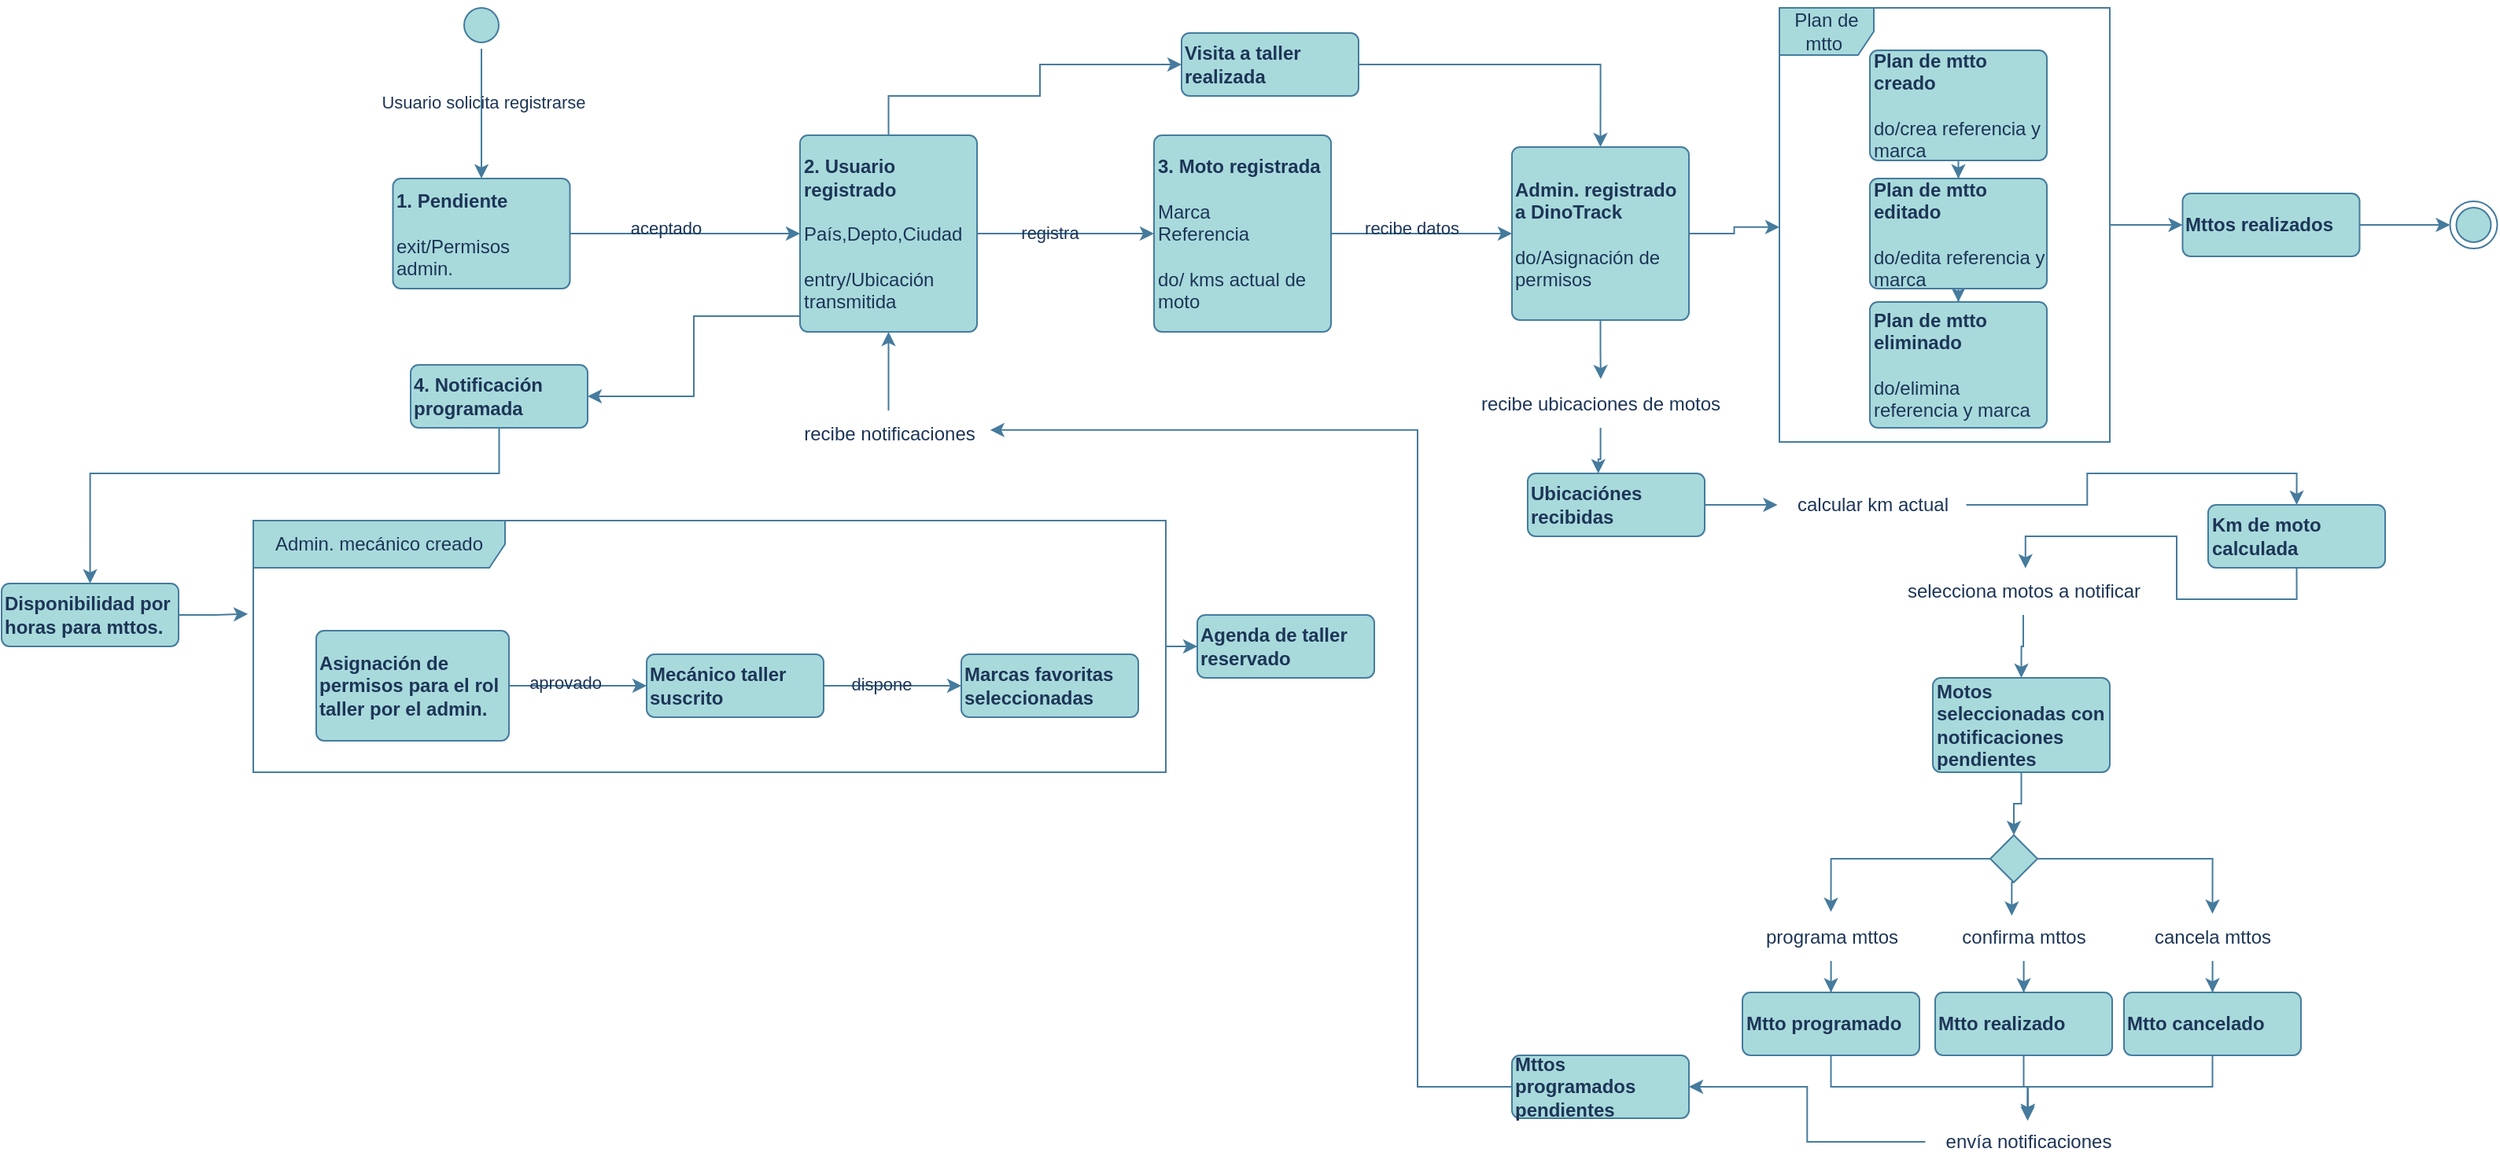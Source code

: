 <mxfile version="22.0.0" type="github">
  <diagram name="Page-1" id="2YBvvXClWsGukQMizWep">
    <mxGraphModel dx="2950" dy="1148" grid="1" gridSize="10" guides="1" tooltips="1" connect="1" arrows="1" fold="1" page="1" pageScale="1" pageWidth="850" pageHeight="1100" math="0" shadow="0">
      <root>
        <mxCell id="0" />
        <mxCell id="1" parent="0" />
        <mxCell id="9uB-aW_XzF6aLIXHZRKK-7" style="edgeStyle=orthogonalEdgeStyle;rounded=0;orthogonalLoop=1;jettySize=auto;html=1;entryX=0.5;entryY=0;entryDx=0;entryDy=0;labelBackgroundColor=none;strokeColor=#457B9D;fontColor=default;" parent="1" source="9uB-aW_XzF6aLIXHZRKK-2" target="9uB-aW_XzF6aLIXHZRKK-16" edge="1">
          <mxGeometry relative="1" as="geometry">
            <mxPoint x="125" y="190" as="targetPoint" />
          </mxGeometry>
        </mxCell>
        <mxCell id="9uB-aW_XzF6aLIXHZRKK-9" value="Usuario solicita registrarse" style="edgeLabel;html=1;align=center;verticalAlign=middle;resizable=0;points=[];labelBackgroundColor=none;fontColor=#1D3557;" parent="9uB-aW_XzF6aLIXHZRKK-7" vertex="1" connectable="0">
          <mxGeometry x="-0.173" y="1" relative="1" as="geometry">
            <mxPoint as="offset" />
          </mxGeometry>
        </mxCell>
        <mxCell id="9uB-aW_XzF6aLIXHZRKK-2" value="" style="ellipse;html=1;shape=startState;fillColor=#A8DADC;strokeColor=#457B9D;labelBackgroundColor=none;fontColor=#1D3557;" parent="1" vertex="1">
          <mxGeometry x="110" y="50" width="30" height="30" as="geometry" />
        </mxCell>
        <mxCell id="9uB-aW_XzF6aLIXHZRKK-18" style="edgeStyle=orthogonalEdgeStyle;rounded=0;orthogonalLoop=1;jettySize=auto;html=1;entryX=0;entryY=0.5;entryDx=0;entryDy=0;labelBackgroundColor=none;strokeColor=#457B9D;fontColor=default;" parent="1" source="9uB-aW_XzF6aLIXHZRKK-16" target="9uB-aW_XzF6aLIXHZRKK-19" edge="1">
          <mxGeometry relative="1" as="geometry">
            <mxPoint x="230" y="200" as="targetPoint" />
          </mxGeometry>
        </mxCell>
        <mxCell id="9uB-aW_XzF6aLIXHZRKK-85" value="aceptado" style="edgeLabel;html=1;align=center;verticalAlign=middle;resizable=0;points=[];labelBackgroundColor=none;fontColor=#1D3557;" parent="9uB-aW_XzF6aLIXHZRKK-18" vertex="1" connectable="0">
          <mxGeometry x="-0.176" y="4" relative="1" as="geometry">
            <mxPoint as="offset" />
          </mxGeometry>
        </mxCell>
        <mxCell id="9uB-aW_XzF6aLIXHZRKK-16" value="&lt;b&gt;1. Pendiente&lt;br&gt;&lt;br&gt;&lt;/b&gt;exit/Permisos admin." style="html=1;align=left;verticalAlign=middle;rounded=1;absoluteArcSize=1;arcSize=10;dashed=0;whiteSpace=wrap;labelBackgroundColor=none;fillColor=#A8DADC;strokeColor=#457B9D;fontColor=#1D3557;" parent="1" vertex="1">
          <mxGeometry x="68.75" y="162.5" width="112.5" height="70" as="geometry" />
        </mxCell>
        <mxCell id="9uB-aW_XzF6aLIXHZRKK-21" style="edgeStyle=orthogonalEdgeStyle;rounded=0;orthogonalLoop=1;jettySize=auto;html=1;entryX=0;entryY=0.5;entryDx=0;entryDy=0;labelBackgroundColor=none;strokeColor=#457B9D;fontColor=default;" parent="1" source="9uB-aW_XzF6aLIXHZRKK-19" target="9uB-aW_XzF6aLIXHZRKK-20" edge="1">
          <mxGeometry relative="1" as="geometry" />
        </mxCell>
        <mxCell id="9uB-aW_XzF6aLIXHZRKK-86" value="registra" style="edgeLabel;html=1;align=center;verticalAlign=middle;resizable=0;points=[];labelBackgroundColor=none;fontColor=#1D3557;" parent="9uB-aW_XzF6aLIXHZRKK-21" vertex="1" connectable="0">
          <mxGeometry x="-0.18" y="1" relative="1" as="geometry">
            <mxPoint as="offset" />
          </mxGeometry>
        </mxCell>
        <mxCell id="9uB-aW_XzF6aLIXHZRKK-256" style="edgeStyle=orthogonalEdgeStyle;rounded=0;orthogonalLoop=1;jettySize=auto;html=1;entryX=1;entryY=0.5;entryDx=0;entryDy=0;labelBackgroundColor=none;strokeColor=#457B9D;fontColor=default;" parent="1" source="9uB-aW_XzF6aLIXHZRKK-19" target="9uB-aW_XzF6aLIXHZRKK-30" edge="1">
          <mxGeometry relative="1" as="geometry">
            <Array as="points">
              <mxPoint x="260" y="250" />
              <mxPoint x="260" y="301" />
            </Array>
          </mxGeometry>
        </mxCell>
        <mxCell id="9uB-aW_XzF6aLIXHZRKK-261" style="edgeStyle=orthogonalEdgeStyle;rounded=0;orthogonalLoop=1;jettySize=auto;html=1;entryX=0;entryY=0.5;entryDx=0;entryDy=0;labelBackgroundColor=none;strokeColor=#457B9D;fontColor=default;" parent="1" source="9uB-aW_XzF6aLIXHZRKK-19" target="9uB-aW_XzF6aLIXHZRKK-44" edge="1">
          <mxGeometry relative="1" as="geometry">
            <Array as="points">
              <mxPoint x="384" y="110" />
              <mxPoint x="480" y="110" />
              <mxPoint x="480" y="90" />
            </Array>
          </mxGeometry>
        </mxCell>
        <mxCell id="9uB-aW_XzF6aLIXHZRKK-19" value="&lt;b&gt;2. Usuario registrado&lt;/b&gt;&lt;br&gt;&lt;br&gt;País,Depto,Ciudad&lt;br&gt;&lt;br&gt;entry/Ubicación transmitida&lt;b&gt;&lt;br&gt;&lt;/b&gt;" style="html=1;align=left;verticalAlign=middle;rounded=1;absoluteArcSize=1;arcSize=10;dashed=0;whiteSpace=wrap;labelBackgroundColor=none;fillColor=#A8DADC;strokeColor=#457B9D;fontColor=#1D3557;" parent="1" vertex="1">
          <mxGeometry x="327.5" y="135" width="112.5" height="125" as="geometry" />
        </mxCell>
        <mxCell id="9uB-aW_XzF6aLIXHZRKK-210" style="edgeStyle=orthogonalEdgeStyle;rounded=0;orthogonalLoop=1;jettySize=auto;html=1;entryX=0;entryY=0.5;entryDx=0;entryDy=0;labelBackgroundColor=none;strokeColor=#457B9D;fontColor=default;" parent="1" source="9uB-aW_XzF6aLIXHZRKK-20" target="9uB-aW_XzF6aLIXHZRKK-48" edge="1">
          <mxGeometry relative="1" as="geometry" />
        </mxCell>
        <mxCell id="9uB-aW_XzF6aLIXHZRKK-211" value="recibe datos" style="edgeLabel;html=1;align=center;verticalAlign=middle;resizable=0;points=[];labelBackgroundColor=none;fontColor=#1D3557;" parent="9uB-aW_XzF6aLIXHZRKK-210" vertex="1" connectable="0">
          <mxGeometry x="-0.123" y="4" relative="1" as="geometry">
            <mxPoint as="offset" />
          </mxGeometry>
        </mxCell>
        <mxCell id="9uB-aW_XzF6aLIXHZRKK-20" value="&lt;b&gt;3. Moto registrada&lt;br&gt;&lt;/b&gt;&lt;br&gt;Marca&lt;br&gt;Referencia&lt;br&gt;&lt;br&gt;do/ kms actual de moto" style="html=1;align=left;verticalAlign=middle;rounded=1;absoluteArcSize=1;arcSize=10;dashed=0;whiteSpace=wrap;labelBackgroundColor=none;fillColor=#A8DADC;strokeColor=#457B9D;fontColor=#1D3557;" parent="1" vertex="1">
          <mxGeometry x="552.5" y="135" width="112.5" height="125" as="geometry" />
        </mxCell>
        <mxCell id="9uB-aW_XzF6aLIXHZRKK-257" style="edgeStyle=orthogonalEdgeStyle;rounded=0;orthogonalLoop=1;jettySize=auto;html=1;entryX=0.5;entryY=0;entryDx=0;entryDy=0;labelBackgroundColor=none;strokeColor=#457B9D;fontColor=default;" parent="1" source="9uB-aW_XzF6aLIXHZRKK-30" target="9uB-aW_XzF6aLIXHZRKK-76" edge="1">
          <mxGeometry relative="1" as="geometry">
            <Array as="points">
              <mxPoint x="136" y="350" />
              <mxPoint x="-124" y="350" />
            </Array>
          </mxGeometry>
        </mxCell>
        <mxCell id="9uB-aW_XzF6aLIXHZRKK-30" value="&lt;b&gt;4. Notificación&amp;nbsp;&lt;br&gt;programada&lt;br&gt;&lt;/b&gt;" style="html=1;align=left;verticalAlign=middle;rounded=1;absoluteArcSize=1;arcSize=10;dashed=0;whiteSpace=wrap;labelBackgroundColor=none;fillColor=#A8DADC;strokeColor=#457B9D;fontColor=#1D3557;" parent="1" vertex="1">
          <mxGeometry x="80" y="281" width="112.5" height="40" as="geometry" />
        </mxCell>
        <mxCell id="9uB-aW_XzF6aLIXHZRKK-247" style="edgeStyle=orthogonalEdgeStyle;rounded=0;orthogonalLoop=1;jettySize=auto;html=1;labelBackgroundColor=none;strokeColor=#457B9D;fontColor=default;" parent="1" source="9uB-aW_XzF6aLIXHZRKK-35" target="9uB-aW_XzF6aLIXHZRKK-73" edge="1">
          <mxGeometry relative="1" as="geometry">
            <Array as="points">
              <mxPoint x="983" y="740" />
              <mxPoint x="1108" y="740" />
            </Array>
          </mxGeometry>
        </mxCell>
        <mxCell id="9uB-aW_XzF6aLIXHZRKK-35" value="&lt;b&gt;Mtto programado&lt;br&gt;&lt;/b&gt;" style="html=1;align=left;verticalAlign=middle;rounded=1;absoluteArcSize=1;arcSize=10;dashed=0;whiteSpace=wrap;labelBackgroundColor=none;fillColor=#A8DADC;strokeColor=#457B9D;fontColor=#1D3557;" parent="1" vertex="1">
          <mxGeometry x="926.5" y="680" width="112.5" height="40" as="geometry" />
        </mxCell>
        <mxCell id="9uB-aW_XzF6aLIXHZRKK-250" style="edgeStyle=orthogonalEdgeStyle;rounded=0;orthogonalLoop=1;jettySize=auto;html=1;entryX=0.5;entryY=1;entryDx=0;entryDy=0;labelBackgroundColor=none;strokeColor=#457B9D;fontColor=default;" parent="1" source="9uB-aW_XzF6aLIXHZRKK-37" target="9uB-aW_XzF6aLIXHZRKK-19" edge="1">
          <mxGeometry relative="1" as="geometry" />
        </mxCell>
        <mxCell id="9uB-aW_XzF6aLIXHZRKK-37" value="recibe notificaciones" style="text;html=1;align=center;verticalAlign=middle;resizable=0;points=[];autosize=1;strokeColor=none;fillColor=none;labelBackgroundColor=none;fontColor=#1D3557;" parent="1" vertex="1">
          <mxGeometry x="318.75" y="310" width="130" height="30" as="geometry" />
        </mxCell>
        <mxCell id="9uB-aW_XzF6aLIXHZRKK-244" style="edgeStyle=orthogonalEdgeStyle;rounded=0;orthogonalLoop=1;jettySize=auto;html=1;entryX=0.5;entryY=0;entryDx=0;entryDy=0;labelBackgroundColor=none;strokeColor=#457B9D;fontColor=default;" parent="1" source="9uB-aW_XzF6aLIXHZRKK-39" target="9uB-aW_XzF6aLIXHZRKK-35" edge="1">
          <mxGeometry relative="1" as="geometry" />
        </mxCell>
        <mxCell id="9uB-aW_XzF6aLIXHZRKK-39" value="programa mttos" style="text;html=1;align=center;verticalAlign=middle;resizable=0;points=[];autosize=1;strokeColor=none;fillColor=none;labelBackgroundColor=none;fontColor=#1D3557;" parent="1" vertex="1">
          <mxGeometry x="927.75" y="630" width="110" height="30" as="geometry" />
        </mxCell>
        <mxCell id="9uB-aW_XzF6aLIXHZRKK-40" value="&lt;b&gt;Agenda de taller reservado&lt;br&gt;&lt;/b&gt;" style="html=1;align=left;verticalAlign=middle;rounded=1;absoluteArcSize=1;arcSize=10;dashed=0;whiteSpace=wrap;labelBackgroundColor=none;fillColor=#A8DADC;strokeColor=#457B9D;fontColor=#1D3557;" parent="1" vertex="1">
          <mxGeometry x="580" y="440" width="112.5" height="40" as="geometry" />
        </mxCell>
        <mxCell id="9uB-aW_XzF6aLIXHZRKK-242" style="edgeStyle=orthogonalEdgeStyle;rounded=0;orthogonalLoop=1;jettySize=auto;html=1;entryX=0.5;entryY=0;entryDx=0;entryDy=0;labelBackgroundColor=none;strokeColor=#457B9D;fontColor=default;" parent="1" source="9uB-aW_XzF6aLIXHZRKK-41" target="9uB-aW_XzF6aLIXHZRKK-42" edge="1">
          <mxGeometry relative="1" as="geometry" />
        </mxCell>
        <mxCell id="9uB-aW_XzF6aLIXHZRKK-41" value="confirma mttos" style="text;html=1;align=center;verticalAlign=middle;resizable=0;points=[];autosize=1;strokeColor=none;fillColor=none;labelBackgroundColor=none;fontColor=#1D3557;" parent="1" vertex="1">
          <mxGeometry x="1055.25" y="630" width="100" height="30" as="geometry" />
        </mxCell>
        <mxCell id="9uB-aW_XzF6aLIXHZRKK-42" value="&lt;b&gt;Mtto realizado&lt;br&gt;&lt;/b&gt;" style="html=1;align=left;verticalAlign=middle;rounded=1;absoluteArcSize=1;arcSize=10;dashed=0;whiteSpace=wrap;labelBackgroundColor=none;fillColor=#A8DADC;strokeColor=#457B9D;fontColor=#1D3557;" parent="1" vertex="1">
          <mxGeometry x="1049" y="680" width="112.5" height="40" as="geometry" />
        </mxCell>
        <mxCell id="9uB-aW_XzF6aLIXHZRKK-262" style="edgeStyle=orthogonalEdgeStyle;rounded=0;orthogonalLoop=1;jettySize=auto;html=1;entryX=0.5;entryY=0;entryDx=0;entryDy=0;labelBackgroundColor=none;strokeColor=#457B9D;fontColor=default;" parent="1" source="9uB-aW_XzF6aLIXHZRKK-44" target="9uB-aW_XzF6aLIXHZRKK-48" edge="1">
          <mxGeometry relative="1" as="geometry" />
        </mxCell>
        <mxCell id="9uB-aW_XzF6aLIXHZRKK-44" value="&lt;b&gt;Visita a taller realizada&lt;br&gt;&lt;/b&gt;" style="html=1;align=left;verticalAlign=middle;rounded=1;absoluteArcSize=1;arcSize=10;dashed=0;whiteSpace=wrap;labelBackgroundColor=none;fillColor=#A8DADC;strokeColor=#457B9D;fontColor=#1D3557;" parent="1" vertex="1">
          <mxGeometry x="570" y="70" width="112.5" height="40" as="geometry" />
        </mxCell>
        <mxCell id="9uB-aW_XzF6aLIXHZRKK-240" style="edgeStyle=orthogonalEdgeStyle;rounded=0;orthogonalLoop=1;jettySize=auto;html=1;entryX=0.5;entryY=0;entryDx=0;entryDy=0;labelBackgroundColor=none;strokeColor=#457B9D;fontColor=default;" parent="1" source="9uB-aW_XzF6aLIXHZRKK-45" target="9uB-aW_XzF6aLIXHZRKK-46" edge="1">
          <mxGeometry relative="1" as="geometry" />
        </mxCell>
        <mxCell id="9uB-aW_XzF6aLIXHZRKK-45" value="cancela mttos" style="text;html=1;align=center;verticalAlign=middle;resizable=0;points=[];autosize=1;strokeColor=none;fillColor=none;labelBackgroundColor=none;fontColor=#1D3557;" parent="1" vertex="1">
          <mxGeometry x="1175.25" y="630" width="100" height="30" as="geometry" />
        </mxCell>
        <mxCell id="9uB-aW_XzF6aLIXHZRKK-46" value="&lt;b&gt;Mtto cancelado&lt;br&gt;&lt;/b&gt;" style="html=1;align=left;verticalAlign=middle;rounded=1;absoluteArcSize=1;arcSize=10;dashed=0;whiteSpace=wrap;labelBackgroundColor=none;fillColor=#A8DADC;strokeColor=#457B9D;fontColor=#1D3557;" parent="1" vertex="1">
          <mxGeometry x="1169" y="680" width="112.5" height="40" as="geometry" />
        </mxCell>
        <mxCell id="9uB-aW_XzF6aLIXHZRKK-48" value="&lt;b&gt;Admin. registrado a DinoTrack&lt;/b&gt;&lt;br&gt;&lt;br&gt;do/Asignación de permisos&amp;nbsp;" style="html=1;align=left;verticalAlign=middle;rounded=1;absoluteArcSize=1;arcSize=10;dashed=0;whiteSpace=wrap;labelBackgroundColor=none;fillColor=#A8DADC;strokeColor=#457B9D;fontColor=#1D3557;" parent="1" vertex="1">
          <mxGeometry x="780" y="142.5" width="112.5" height="110" as="geometry" />
        </mxCell>
        <mxCell id="9uB-aW_XzF6aLIXHZRKK-224" style="edgeStyle=orthogonalEdgeStyle;rounded=0;orthogonalLoop=1;jettySize=auto;html=1;labelBackgroundColor=none;strokeColor=#457B9D;fontColor=default;" parent="1" source="9uB-aW_XzF6aLIXHZRKK-59" target="9uB-aW_XzF6aLIXHZRKK-60" edge="1">
          <mxGeometry relative="1" as="geometry" />
        </mxCell>
        <mxCell id="9uB-aW_XzF6aLIXHZRKK-59" value="&lt;b&gt;Plan de mtto creado&lt;/b&gt;&lt;br&gt;&lt;br&gt;do/crea referencia y marca" style="html=1;align=left;verticalAlign=middle;rounded=1;absoluteArcSize=1;arcSize=10;dashed=0;whiteSpace=wrap;labelBackgroundColor=none;fillColor=#A8DADC;strokeColor=#457B9D;fontColor=#1D3557;" parent="1" vertex="1">
          <mxGeometry x="1007.5" y="81" width="112.5" height="70" as="geometry" />
        </mxCell>
        <mxCell id="9uB-aW_XzF6aLIXHZRKK-225" style="edgeStyle=orthogonalEdgeStyle;rounded=0;orthogonalLoop=1;jettySize=auto;html=1;labelBackgroundColor=none;strokeColor=#457B9D;fontColor=default;" parent="1" source="9uB-aW_XzF6aLIXHZRKK-60" target="9uB-aW_XzF6aLIXHZRKK-61" edge="1">
          <mxGeometry relative="1" as="geometry" />
        </mxCell>
        <mxCell id="9uB-aW_XzF6aLIXHZRKK-60" value="&lt;b&gt;Plan de mtto editado&lt;/b&gt;&lt;br&gt;&lt;br&gt;do/edita referencia y marca" style="html=1;align=left;verticalAlign=middle;rounded=1;absoluteArcSize=1;arcSize=10;dashed=0;whiteSpace=wrap;labelBackgroundColor=none;fillColor=#A8DADC;strokeColor=#457B9D;fontColor=#1D3557;" parent="1" vertex="1">
          <mxGeometry x="1007.5" y="162.5" width="112.5" height="70" as="geometry" />
        </mxCell>
        <mxCell id="9uB-aW_XzF6aLIXHZRKK-61" value="&lt;b&gt;Plan de mtto eliminado&lt;/b&gt;&lt;br&gt;&lt;br&gt;do/elimina referencia y marca" style="html=1;align=left;verticalAlign=middle;rounded=1;absoluteArcSize=1;arcSize=10;dashed=0;whiteSpace=wrap;labelBackgroundColor=none;fillColor=#A8DADC;strokeColor=#457B9D;fontColor=#1D3557;" parent="1" vertex="1">
          <mxGeometry x="1007.5" y="241" width="112.5" height="80" as="geometry" />
        </mxCell>
        <mxCell id="9uB-aW_XzF6aLIXHZRKK-233" style="edgeStyle=orthogonalEdgeStyle;rounded=0;orthogonalLoop=1;jettySize=auto;html=1;entryX=0.5;entryY=0;entryDx=0;entryDy=0;labelBackgroundColor=none;strokeColor=#457B9D;fontColor=default;" parent="1" source="9uB-aW_XzF6aLIXHZRKK-62" target="9uB-aW_XzF6aLIXHZRKK-63" edge="1">
          <mxGeometry relative="1" as="geometry" />
        </mxCell>
        <mxCell id="9uB-aW_XzF6aLIXHZRKK-62" value="calcular km actual" style="text;html=1;align=center;verticalAlign=middle;resizable=0;points=[];autosize=1;strokeColor=none;fillColor=none;labelBackgroundColor=none;fontColor=#1D3557;" parent="1" vertex="1">
          <mxGeometry x="948.75" y="355" width="120" height="30" as="geometry" />
        </mxCell>
        <mxCell id="9uB-aW_XzF6aLIXHZRKK-63" value="&lt;b&gt;Km de moto calculada&lt;br&gt;&lt;/b&gt;" style="html=1;align=left;verticalAlign=middle;rounded=1;absoluteArcSize=1;arcSize=10;dashed=0;whiteSpace=wrap;labelBackgroundColor=none;fillColor=#A8DADC;strokeColor=#457B9D;fontColor=#1D3557;" parent="1" vertex="1">
          <mxGeometry x="1222.5" y="370" width="112.5" height="40" as="geometry" />
        </mxCell>
        <mxCell id="9uB-aW_XzF6aLIXHZRKK-232" style="edgeStyle=orthogonalEdgeStyle;rounded=0;orthogonalLoop=1;jettySize=auto;html=1;labelBackgroundColor=none;strokeColor=#457B9D;fontColor=default;" parent="1" source="9uB-aW_XzF6aLIXHZRKK-65" target="9uB-aW_XzF6aLIXHZRKK-62" edge="1">
          <mxGeometry relative="1" as="geometry" />
        </mxCell>
        <mxCell id="9uB-aW_XzF6aLIXHZRKK-65" value="&lt;b&gt;Ubicaciónes recibidas&lt;br&gt;&lt;/b&gt;" style="html=1;align=left;verticalAlign=middle;rounded=1;absoluteArcSize=1;arcSize=10;dashed=0;whiteSpace=wrap;labelBackgroundColor=none;fillColor=#A8DADC;strokeColor=#457B9D;fontColor=#1D3557;" parent="1" vertex="1">
          <mxGeometry x="790" y="350" width="112.5" height="40" as="geometry" />
        </mxCell>
        <mxCell id="9uB-aW_XzF6aLIXHZRKK-238" style="edgeStyle=orthogonalEdgeStyle;rounded=0;orthogonalLoop=1;jettySize=auto;html=1;entryX=0.5;entryY=0;entryDx=0;entryDy=0;labelBackgroundColor=none;strokeColor=#457B9D;fontColor=default;" parent="1" source="9uB-aW_XzF6aLIXHZRKK-66" target="9uB-aW_XzF6aLIXHZRKK-237" edge="1">
          <mxGeometry relative="1" as="geometry" />
        </mxCell>
        <mxCell id="9uB-aW_XzF6aLIXHZRKK-66" value="&lt;b&gt;Motos seleccionadas con notificaciones pendientes&lt;br&gt;&lt;/b&gt;" style="html=1;align=left;verticalAlign=middle;rounded=1;absoluteArcSize=1;arcSize=10;dashed=0;whiteSpace=wrap;labelBackgroundColor=none;fillColor=#A8DADC;strokeColor=#457B9D;fontColor=#1D3557;" parent="1" vertex="1">
          <mxGeometry x="1047.5" y="480" width="112.5" height="60" as="geometry" />
        </mxCell>
        <mxCell id="9uB-aW_XzF6aLIXHZRKK-68" value="&lt;b&gt;Mttos programados pendientes&lt;br&gt;&lt;/b&gt;" style="html=1;align=left;verticalAlign=middle;rounded=1;absoluteArcSize=1;arcSize=10;dashed=0;whiteSpace=wrap;labelBackgroundColor=none;fillColor=#A8DADC;strokeColor=#457B9D;fontColor=#1D3557;" parent="1" vertex="1">
          <mxGeometry x="780" y="720" width="112.5" height="40" as="geometry" />
        </mxCell>
        <mxCell id="9uB-aW_XzF6aLIXHZRKK-236" style="edgeStyle=orthogonalEdgeStyle;rounded=0;orthogonalLoop=1;jettySize=auto;html=1;entryX=0.5;entryY=0;entryDx=0;entryDy=0;labelBackgroundColor=none;strokeColor=#457B9D;fontColor=default;" parent="1" source="9uB-aW_XzF6aLIXHZRKK-69" target="9uB-aW_XzF6aLIXHZRKK-66" edge="1">
          <mxGeometry relative="1" as="geometry" />
        </mxCell>
        <mxCell id="9uB-aW_XzF6aLIXHZRKK-69" value="selecciona motos a notificar" style="text;html=1;align=center;verticalAlign=middle;resizable=0;points=[];autosize=1;strokeColor=none;fillColor=none;labelBackgroundColor=none;fontColor=#1D3557;" parent="1" vertex="1">
          <mxGeometry x="1020" y="410" width="170" height="30" as="geometry" />
        </mxCell>
        <mxCell id="9uB-aW_XzF6aLIXHZRKK-72" value="recibe ubicaciones de motos" style="text;html=1;align=center;verticalAlign=middle;resizable=0;points=[];autosize=1;strokeColor=none;fillColor=none;labelBackgroundColor=none;fontColor=#1D3557;" parent="1" vertex="1">
          <mxGeometry x="746.25" y="291" width="180" height="30" as="geometry" />
        </mxCell>
        <mxCell id="9uB-aW_XzF6aLIXHZRKK-248" value="" style="edgeStyle=orthogonalEdgeStyle;rounded=0;orthogonalLoop=1;jettySize=auto;html=1;labelBackgroundColor=none;strokeColor=#457B9D;fontColor=default;" parent="1" source="9uB-aW_XzF6aLIXHZRKK-73" target="9uB-aW_XzF6aLIXHZRKK-68" edge="1">
          <mxGeometry relative="1" as="geometry" />
        </mxCell>
        <mxCell id="9uB-aW_XzF6aLIXHZRKK-73" value="envía notificaciones" style="text;html=1;align=center;verticalAlign=middle;resizable=0;points=[];autosize=1;strokeColor=none;fillColor=none;labelBackgroundColor=none;fontColor=#1D3557;" parent="1" vertex="1">
          <mxGeometry x="1042.75" y="760" width="130" height="30" as="geometry" />
        </mxCell>
        <mxCell id="9uB-aW_XzF6aLIXHZRKK-76" value="&lt;b&gt;Disponibilidad por horas para mttos.&lt;br&gt;&lt;/b&gt;" style="html=1;align=left;verticalAlign=middle;rounded=1;absoluteArcSize=1;arcSize=10;dashed=0;whiteSpace=wrap;labelBackgroundColor=none;fillColor=#A8DADC;strokeColor=#457B9D;fontColor=#1D3557;" parent="1" vertex="1">
          <mxGeometry x="-180" y="420" width="112.5" height="40" as="geometry" />
        </mxCell>
        <mxCell id="9uB-aW_XzF6aLIXHZRKK-79" style="edgeStyle=orthogonalEdgeStyle;rounded=0;orthogonalLoop=1;jettySize=auto;html=1;entryX=0;entryY=0.5;entryDx=0;entryDy=0;labelBackgroundColor=none;strokeColor=#457B9D;fontColor=default;" parent="1" source="9uB-aW_XzF6aLIXHZRKK-77" target="9uB-aW_XzF6aLIXHZRKK-78" edge="1">
          <mxGeometry relative="1" as="geometry" />
        </mxCell>
        <mxCell id="9uB-aW_XzF6aLIXHZRKK-77" value="&lt;b&gt;Mttos realizados&lt;br&gt;&lt;/b&gt;" style="html=1;align=left;verticalAlign=middle;rounded=1;absoluteArcSize=1;arcSize=10;dashed=0;whiteSpace=wrap;labelBackgroundColor=none;fillColor=#A8DADC;strokeColor=#457B9D;fontColor=#1D3557;" parent="1" vertex="1">
          <mxGeometry x="1206.25" y="172" width="112.5" height="40" as="geometry" />
        </mxCell>
        <mxCell id="9uB-aW_XzF6aLIXHZRKK-78" value="" style="ellipse;html=1;shape=endState;fillColor=#A8DADC;strokeColor=#457B9D;labelBackgroundColor=none;fontColor=#1D3557;" parent="1" vertex="1">
          <mxGeometry x="1376.25" y="177" width="30" height="30" as="geometry" />
        </mxCell>
        <mxCell id="9uB-aW_XzF6aLIXHZRKK-106" style="edgeStyle=orthogonalEdgeStyle;rounded=0;orthogonalLoop=1;jettySize=auto;html=1;entryX=0;entryY=0.5;entryDx=0;entryDy=0;labelBackgroundColor=none;strokeColor=#457B9D;fontColor=default;" parent="1" source="9uB-aW_XzF6aLIXHZRKK-92" target="9uB-aW_XzF6aLIXHZRKK-40" edge="1">
          <mxGeometry relative="1" as="geometry" />
        </mxCell>
        <mxCell id="9uB-aW_XzF6aLIXHZRKK-92" value="Admin. mecánico creado" style="shape=umlFrame;whiteSpace=wrap;html=1;pointerEvents=0;recursiveResize=0;container=1;collapsible=0;width=160;labelBackgroundColor=none;fillColor=#A8DADC;strokeColor=#457B9D;fontColor=#1D3557;" parent="1" vertex="1">
          <mxGeometry x="-20" y="380" width="580" height="160" as="geometry" />
        </mxCell>
        <mxCell id="9uB-aW_XzF6aLIXHZRKK-71" value="&lt;b&gt;Mecánico taller suscrito&lt;br&gt;&lt;/b&gt;" style="html=1;align=left;verticalAlign=middle;rounded=1;absoluteArcSize=1;arcSize=10;dashed=0;whiteSpace=wrap;labelBackgroundColor=none;fillColor=#A8DADC;strokeColor=#457B9D;fontColor=#1D3557;" parent="9uB-aW_XzF6aLIXHZRKK-92" vertex="1">
          <mxGeometry x="250" y="85" width="112.5" height="40" as="geometry" />
        </mxCell>
        <mxCell id="9uB-aW_XzF6aLIXHZRKK-89" style="edgeStyle=orthogonalEdgeStyle;rounded=0;orthogonalLoop=1;jettySize=auto;html=1;exitX=1;exitY=0.5;exitDx=0;exitDy=0;entryX=0;entryY=0.5;entryDx=0;entryDy=0;labelBackgroundColor=none;strokeColor=#457B9D;fontColor=default;" parent="9uB-aW_XzF6aLIXHZRKK-92" source="9uB-aW_XzF6aLIXHZRKK-74" target="9uB-aW_XzF6aLIXHZRKK-71" edge="1">
          <mxGeometry relative="1" as="geometry" />
        </mxCell>
        <mxCell id="9uB-aW_XzF6aLIXHZRKK-101" value="aprovado" style="edgeLabel;html=1;align=center;verticalAlign=middle;resizable=0;points=[];labelBackgroundColor=none;fontColor=#1D3557;" parent="9uB-aW_XzF6aLIXHZRKK-89" vertex="1" connectable="0">
          <mxGeometry x="-0.201" y="2" relative="1" as="geometry">
            <mxPoint as="offset" />
          </mxGeometry>
        </mxCell>
        <mxCell id="9uB-aW_XzF6aLIXHZRKK-75" value="&lt;b&gt;Marcas favoritas seleccionadas&lt;br&gt;&lt;/b&gt;" style="html=1;align=left;verticalAlign=middle;rounded=1;absoluteArcSize=1;arcSize=10;dashed=0;whiteSpace=wrap;labelBackgroundColor=none;fillColor=#A8DADC;strokeColor=#457B9D;fontColor=#1D3557;" parent="9uB-aW_XzF6aLIXHZRKK-92" vertex="1">
          <mxGeometry x="450" y="85" width="112.5" height="40" as="geometry" />
        </mxCell>
        <mxCell id="9uB-aW_XzF6aLIXHZRKK-90" style="edgeStyle=orthogonalEdgeStyle;rounded=0;orthogonalLoop=1;jettySize=auto;html=1;entryX=0;entryY=0.5;entryDx=0;entryDy=0;labelBackgroundColor=none;strokeColor=#457B9D;fontColor=default;" parent="9uB-aW_XzF6aLIXHZRKK-92" source="9uB-aW_XzF6aLIXHZRKK-71" target="9uB-aW_XzF6aLIXHZRKK-75" edge="1">
          <mxGeometry relative="1" as="geometry" />
        </mxCell>
        <mxCell id="9uB-aW_XzF6aLIXHZRKK-102" value="dispone" style="edgeLabel;html=1;align=center;verticalAlign=middle;resizable=0;points=[];labelBackgroundColor=none;fontColor=#1D3557;" parent="9uB-aW_XzF6aLIXHZRKK-90" vertex="1" connectable="0">
          <mxGeometry x="-0.17" y="1" relative="1" as="geometry">
            <mxPoint as="offset" />
          </mxGeometry>
        </mxCell>
        <mxCell id="9uB-aW_XzF6aLIXHZRKK-74" value="&lt;b&gt;Asignación de permisos para el rol taller por el admin.&lt;br&gt;&lt;/b&gt;" style="html=1;align=left;verticalAlign=middle;rounded=1;absoluteArcSize=1;arcSize=10;dashed=0;whiteSpace=wrap;labelBackgroundColor=none;fillColor=#A8DADC;strokeColor=#457B9D;fontColor=#1D3557;" parent="9uB-aW_XzF6aLIXHZRKK-92" vertex="1">
          <mxGeometry x="40" y="70" width="122.5" height="70" as="geometry" />
        </mxCell>
        <mxCell id="9uB-aW_XzF6aLIXHZRKK-263" style="edgeStyle=orthogonalEdgeStyle;rounded=0;orthogonalLoop=1;jettySize=auto;html=1;entryX=0;entryY=0.5;entryDx=0;entryDy=0;labelBackgroundColor=none;strokeColor=#457B9D;fontColor=default;" parent="1" source="9uB-aW_XzF6aLIXHZRKK-212" target="9uB-aW_XzF6aLIXHZRKK-77" edge="1">
          <mxGeometry relative="1" as="geometry" />
        </mxCell>
        <mxCell id="9uB-aW_XzF6aLIXHZRKK-212" value="Plan de mtto&amp;nbsp;" style="shape=umlFrame;whiteSpace=wrap;html=1;pointerEvents=0;labelBackgroundColor=none;fillColor=#A8DADC;strokeColor=#457B9D;fontColor=#1D3557;" parent="1" vertex="1">
          <mxGeometry x="950" y="54" width="210" height="276" as="geometry" />
        </mxCell>
        <mxCell id="9uB-aW_XzF6aLIXHZRKK-227" style="edgeStyle=orthogonalEdgeStyle;rounded=0;orthogonalLoop=1;jettySize=auto;html=1;entryX=0;entryY=0.505;entryDx=0;entryDy=0;entryPerimeter=0;labelBackgroundColor=none;strokeColor=#457B9D;fontColor=default;" parent="1" source="9uB-aW_XzF6aLIXHZRKK-48" target="9uB-aW_XzF6aLIXHZRKK-212" edge="1">
          <mxGeometry relative="1" as="geometry" />
        </mxCell>
        <mxCell id="9uB-aW_XzF6aLIXHZRKK-231" style="edgeStyle=orthogonalEdgeStyle;rounded=0;orthogonalLoop=1;jettySize=auto;html=1;entryX=0.399;entryY=0;entryDx=0;entryDy=0;entryPerimeter=0;labelBackgroundColor=none;strokeColor=#457B9D;fontColor=default;" parent="1" source="9uB-aW_XzF6aLIXHZRKK-72" target="9uB-aW_XzF6aLIXHZRKK-65" edge="1">
          <mxGeometry relative="1" as="geometry" />
        </mxCell>
        <mxCell id="9uB-aW_XzF6aLIXHZRKK-234" style="edgeStyle=orthogonalEdgeStyle;rounded=0;orthogonalLoop=1;jettySize=auto;html=1;exitX=0.5;exitY=1;exitDx=0;exitDy=0;entryX=0.508;entryY=0.011;entryDx=0;entryDy=0;entryPerimeter=0;labelBackgroundColor=none;strokeColor=#457B9D;fontColor=default;" parent="1" source="9uB-aW_XzF6aLIXHZRKK-63" target="9uB-aW_XzF6aLIXHZRKK-69" edge="1">
          <mxGeometry relative="1" as="geometry" />
        </mxCell>
        <mxCell id="9uB-aW_XzF6aLIXHZRKK-237" value="" style="rhombus;labelBackgroundColor=none;fillColor=#A8DADC;strokeColor=#457B9D;fontColor=#1D3557;" parent="1" vertex="1">
          <mxGeometry x="1084" y="580" width="30" height="30" as="geometry" />
        </mxCell>
        <mxCell id="9uB-aW_XzF6aLIXHZRKK-239" style="edgeStyle=orthogonalEdgeStyle;rounded=0;orthogonalLoop=1;jettySize=auto;html=1;entryX=0.5;entryY=0;entryDx=0;entryDy=0;entryPerimeter=0;labelBackgroundColor=none;strokeColor=#457B9D;fontColor=default;" parent="1" source="9uB-aW_XzF6aLIXHZRKK-237" target="9uB-aW_XzF6aLIXHZRKK-45" edge="1">
          <mxGeometry relative="1" as="geometry" />
        </mxCell>
        <mxCell id="9uB-aW_XzF6aLIXHZRKK-241" style="edgeStyle=orthogonalEdgeStyle;rounded=0;orthogonalLoop=1;jettySize=auto;html=1;exitX=0.5;exitY=1;exitDx=0;exitDy=0;entryX=0.424;entryY=0.04;entryDx=0;entryDy=0;entryPerimeter=0;labelBackgroundColor=none;strokeColor=#457B9D;fontColor=default;" parent="1" source="9uB-aW_XzF6aLIXHZRKK-237" target="9uB-aW_XzF6aLIXHZRKK-41" edge="1">
          <mxGeometry relative="1" as="geometry" />
        </mxCell>
        <mxCell id="9uB-aW_XzF6aLIXHZRKK-243" style="edgeStyle=orthogonalEdgeStyle;rounded=0;orthogonalLoop=1;jettySize=auto;html=1;entryX=0.5;entryY=-0.04;entryDx=0;entryDy=0;entryPerimeter=0;labelBackgroundColor=none;strokeColor=#457B9D;fontColor=default;" parent="1" source="9uB-aW_XzF6aLIXHZRKK-237" target="9uB-aW_XzF6aLIXHZRKK-39" edge="1">
          <mxGeometry relative="1" as="geometry" />
        </mxCell>
        <mxCell id="9uB-aW_XzF6aLIXHZRKK-245" style="edgeStyle=orthogonalEdgeStyle;rounded=0;orthogonalLoop=1;jettySize=auto;html=1;entryX=0.5;entryY=0;entryDx=0;entryDy=0;entryPerimeter=0;labelBackgroundColor=none;strokeColor=#457B9D;fontColor=default;" parent="1" source="9uB-aW_XzF6aLIXHZRKK-46" target="9uB-aW_XzF6aLIXHZRKK-73" edge="1">
          <mxGeometry relative="1" as="geometry" />
        </mxCell>
        <mxCell id="9uB-aW_XzF6aLIXHZRKK-246" style="edgeStyle=orthogonalEdgeStyle;rounded=0;orthogonalLoop=1;jettySize=auto;html=1;entryX=0.5;entryY=0.053;entryDx=0;entryDy=0;entryPerimeter=0;labelBackgroundColor=none;strokeColor=#457B9D;fontColor=default;" parent="1" source="9uB-aW_XzF6aLIXHZRKK-42" target="9uB-aW_XzF6aLIXHZRKK-73" edge="1">
          <mxGeometry relative="1" as="geometry" />
        </mxCell>
        <mxCell id="9uB-aW_XzF6aLIXHZRKK-249" style="edgeStyle=orthogonalEdgeStyle;rounded=0;orthogonalLoop=1;jettySize=auto;html=1;entryX=0.997;entryY=0.413;entryDx=0;entryDy=0;entryPerimeter=0;labelBackgroundColor=none;strokeColor=#457B9D;fontColor=default;" parent="1" source="9uB-aW_XzF6aLIXHZRKK-68" target="9uB-aW_XzF6aLIXHZRKK-37" edge="1">
          <mxGeometry relative="1" as="geometry">
            <Array as="points">
              <mxPoint x="720" y="740" />
              <mxPoint x="720" y="322" />
            </Array>
          </mxGeometry>
        </mxCell>
        <mxCell id="9uB-aW_XzF6aLIXHZRKK-252" style="edgeStyle=orthogonalEdgeStyle;rounded=0;orthogonalLoop=1;jettySize=auto;html=1;entryX=0.501;entryY=-0.033;entryDx=0;entryDy=0;entryPerimeter=0;labelBackgroundColor=none;strokeColor=#457B9D;fontColor=default;" parent="1" source="9uB-aW_XzF6aLIXHZRKK-48" target="9uB-aW_XzF6aLIXHZRKK-72" edge="1">
          <mxGeometry relative="1" as="geometry" />
        </mxCell>
        <mxCell id="9uB-aW_XzF6aLIXHZRKK-258" style="edgeStyle=orthogonalEdgeStyle;rounded=0;orthogonalLoop=1;jettySize=auto;html=1;entryX=-0.006;entryY=0.371;entryDx=0;entryDy=0;entryPerimeter=0;labelBackgroundColor=none;strokeColor=#457B9D;fontColor=default;" parent="1" source="9uB-aW_XzF6aLIXHZRKK-76" target="9uB-aW_XzF6aLIXHZRKK-92" edge="1">
          <mxGeometry relative="1" as="geometry" />
        </mxCell>
      </root>
    </mxGraphModel>
  </diagram>
</mxfile>
